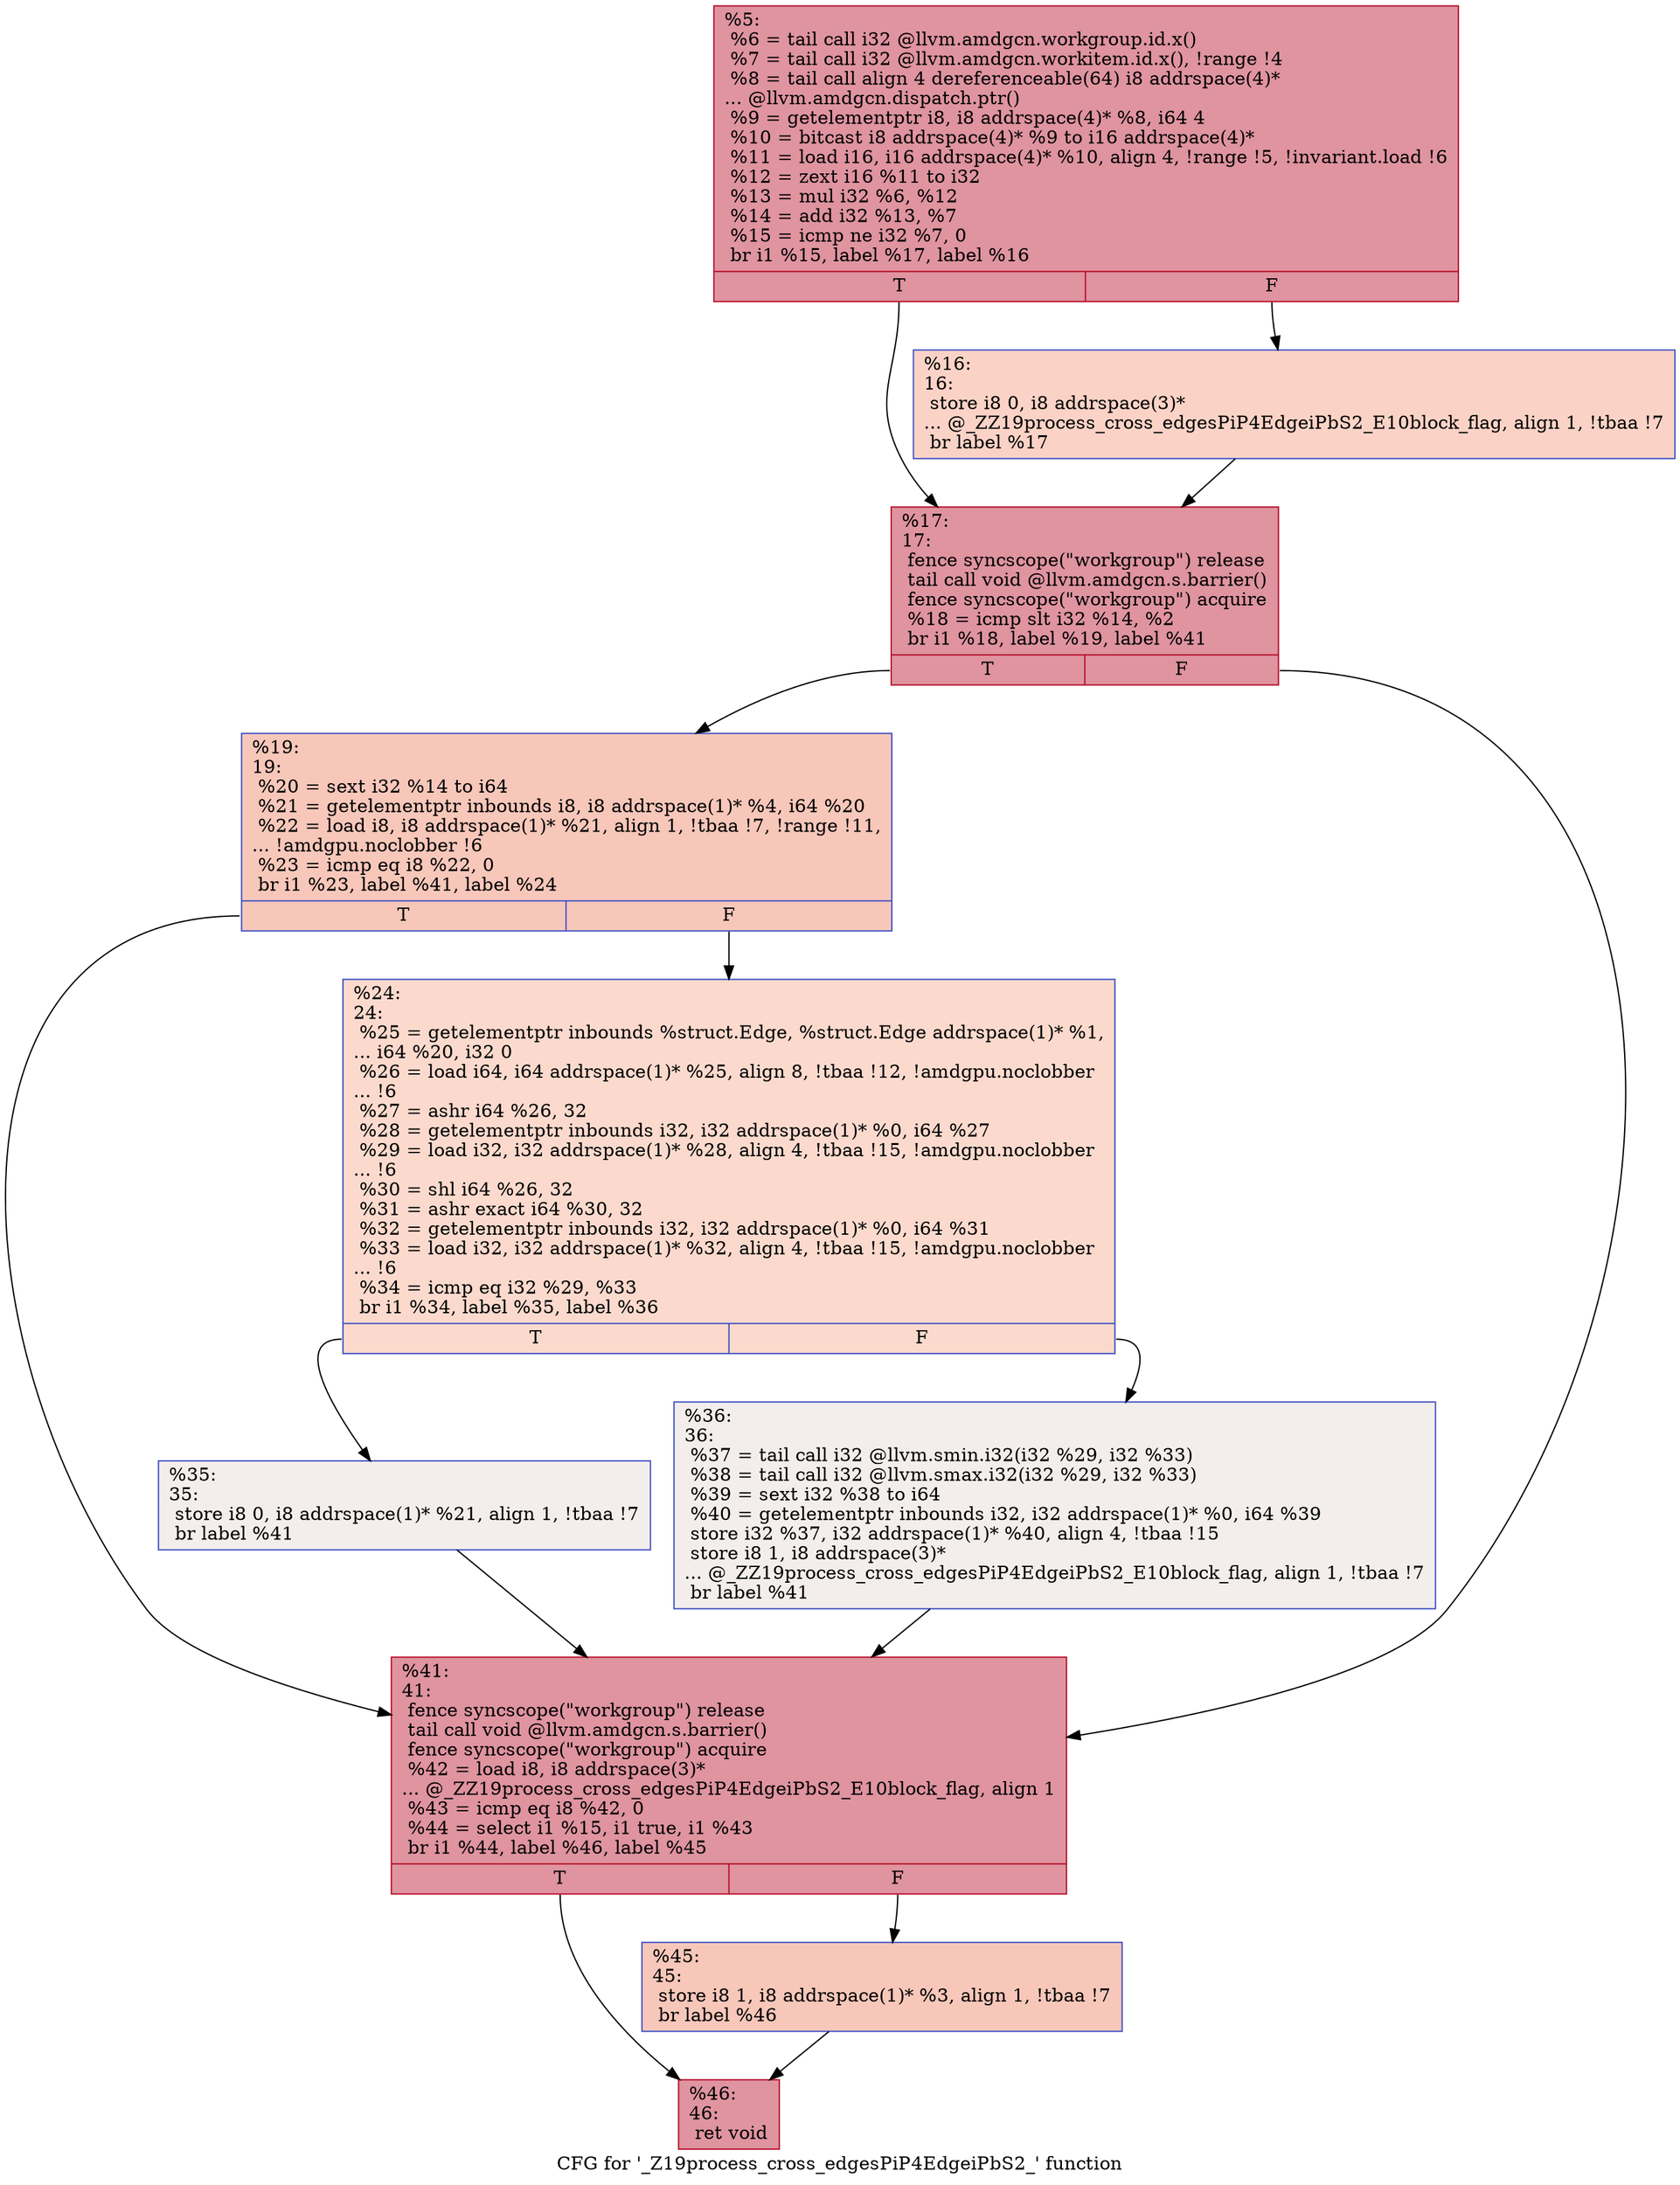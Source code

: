 digraph "CFG for '_Z19process_cross_edgesPiP4EdgeiPbS2_' function" {
	label="CFG for '_Z19process_cross_edgesPiP4EdgeiPbS2_' function";

	Node0x5e3e340 [shape=record,color="#b70d28ff", style=filled, fillcolor="#b70d2870",label="{%5:\l  %6 = tail call i32 @llvm.amdgcn.workgroup.id.x()\l  %7 = tail call i32 @llvm.amdgcn.workitem.id.x(), !range !4\l  %8 = tail call align 4 dereferenceable(64) i8 addrspace(4)*\l... @llvm.amdgcn.dispatch.ptr()\l  %9 = getelementptr i8, i8 addrspace(4)* %8, i64 4\l  %10 = bitcast i8 addrspace(4)* %9 to i16 addrspace(4)*\l  %11 = load i16, i16 addrspace(4)* %10, align 4, !range !5, !invariant.load !6\l  %12 = zext i16 %11 to i32\l  %13 = mul i32 %6, %12\l  %14 = add i32 %13, %7\l  %15 = icmp ne i32 %7, 0\l  br i1 %15, label %17, label %16\l|{<s0>T|<s1>F}}"];
	Node0x5e3e340:s0 -> Node0x5e40220;
	Node0x5e3e340:s1 -> Node0x5e402b0;
	Node0x5e402b0 [shape=record,color="#3d50c3ff", style=filled, fillcolor="#f59c7d70",label="{%16:\l16:                                               \l  store i8 0, i8 addrspace(3)*\l... @_ZZ19process_cross_edgesPiP4EdgeiPbS2_E10block_flag, align 1, !tbaa !7\l  br label %17\l}"];
	Node0x5e402b0 -> Node0x5e40220;
	Node0x5e40220 [shape=record,color="#b70d28ff", style=filled, fillcolor="#b70d2870",label="{%17:\l17:                                               \l  fence syncscope(\"workgroup\") release\l  tail call void @llvm.amdgcn.s.barrier()\l  fence syncscope(\"workgroup\") acquire\l  %18 = icmp slt i32 %14, %2\l  br i1 %18, label %19, label %41\l|{<s0>T|<s1>F}}"];
	Node0x5e40220:s0 -> Node0x5e40a80;
	Node0x5e40220:s1 -> Node0x5e40b10;
	Node0x5e40a80 [shape=record,color="#3d50c3ff", style=filled, fillcolor="#ec7f6370",label="{%19:\l19:                                               \l  %20 = sext i32 %14 to i64\l  %21 = getelementptr inbounds i8, i8 addrspace(1)* %4, i64 %20\l  %22 = load i8, i8 addrspace(1)* %21, align 1, !tbaa !7, !range !11,\l... !amdgpu.noclobber !6\l  %23 = icmp eq i8 %22, 0\l  br i1 %23, label %41, label %24\l|{<s0>T|<s1>F}}"];
	Node0x5e40a80:s0 -> Node0x5e40b10;
	Node0x5e40a80:s1 -> Node0x5e41bc0;
	Node0x5e41bc0 [shape=record,color="#3d50c3ff", style=filled, fillcolor="#f7ac8e70",label="{%24:\l24:                                               \l  %25 = getelementptr inbounds %struct.Edge, %struct.Edge addrspace(1)* %1,\l... i64 %20, i32 0\l  %26 = load i64, i64 addrspace(1)* %25, align 8, !tbaa !12, !amdgpu.noclobber\l... !6\l  %27 = ashr i64 %26, 32\l  %28 = getelementptr inbounds i32, i32 addrspace(1)* %0, i64 %27\l  %29 = load i32, i32 addrspace(1)* %28, align 4, !tbaa !15, !amdgpu.noclobber\l... !6\l  %30 = shl i64 %26, 32\l  %31 = ashr exact i64 %30, 32\l  %32 = getelementptr inbounds i32, i32 addrspace(1)* %0, i64 %31\l  %33 = load i32, i32 addrspace(1)* %32, align 4, !tbaa !15, !amdgpu.noclobber\l... !6\l  %34 = icmp eq i32 %29, %33\l  br i1 %34, label %35, label %36\l|{<s0>T|<s1>F}}"];
	Node0x5e41bc0:s0 -> Node0x5e404a0;
	Node0x5e41bc0:s1 -> Node0x5e42d70;
	Node0x5e404a0 [shape=record,color="#3d50c3ff", style=filled, fillcolor="#e3d9d370",label="{%35:\l35:                                               \l  store i8 0, i8 addrspace(1)* %21, align 1, !tbaa !7\l  br label %41\l}"];
	Node0x5e404a0 -> Node0x5e40b10;
	Node0x5e42d70 [shape=record,color="#3d50c3ff", style=filled, fillcolor="#e3d9d370",label="{%36:\l36:                                               \l  %37 = tail call i32 @llvm.smin.i32(i32 %29, i32 %33)\l  %38 = tail call i32 @llvm.smax.i32(i32 %29, i32 %33)\l  %39 = sext i32 %38 to i64\l  %40 = getelementptr inbounds i32, i32 addrspace(1)* %0, i64 %39\l  store i32 %37, i32 addrspace(1)* %40, align 4, !tbaa !15\l  store i8 1, i8 addrspace(3)*\l... @_ZZ19process_cross_edgesPiP4EdgeiPbS2_E10block_flag, align 1, !tbaa !7\l  br label %41\l}"];
	Node0x5e42d70 -> Node0x5e40b10;
	Node0x5e40b10 [shape=record,color="#b70d28ff", style=filled, fillcolor="#b70d2870",label="{%41:\l41:                                               \l  fence syncscope(\"workgroup\") release\l  tail call void @llvm.amdgcn.s.barrier()\l  fence syncscope(\"workgroup\") acquire\l  %42 = load i8, i8 addrspace(3)*\l... @_ZZ19process_cross_edgesPiP4EdgeiPbS2_E10block_flag, align 1\l  %43 = icmp eq i8 %42, 0\l  %44 = select i1 %15, i1 true, i1 %43\l  br i1 %44, label %46, label %45\l|{<s0>T|<s1>F}}"];
	Node0x5e40b10:s0 -> Node0x5e43a30;
	Node0x5e40b10:s1 -> Node0x5e43a80;
	Node0x5e43a80 [shape=record,color="#3d50c3ff", style=filled, fillcolor="#ec7f6370",label="{%45:\l45:                                               \l  store i8 1, i8 addrspace(1)* %3, align 1, !tbaa !7\l  br label %46\l}"];
	Node0x5e43a80 -> Node0x5e43a30;
	Node0x5e43a30 [shape=record,color="#b70d28ff", style=filled, fillcolor="#b70d2870",label="{%46:\l46:                                               \l  ret void\l}"];
}
